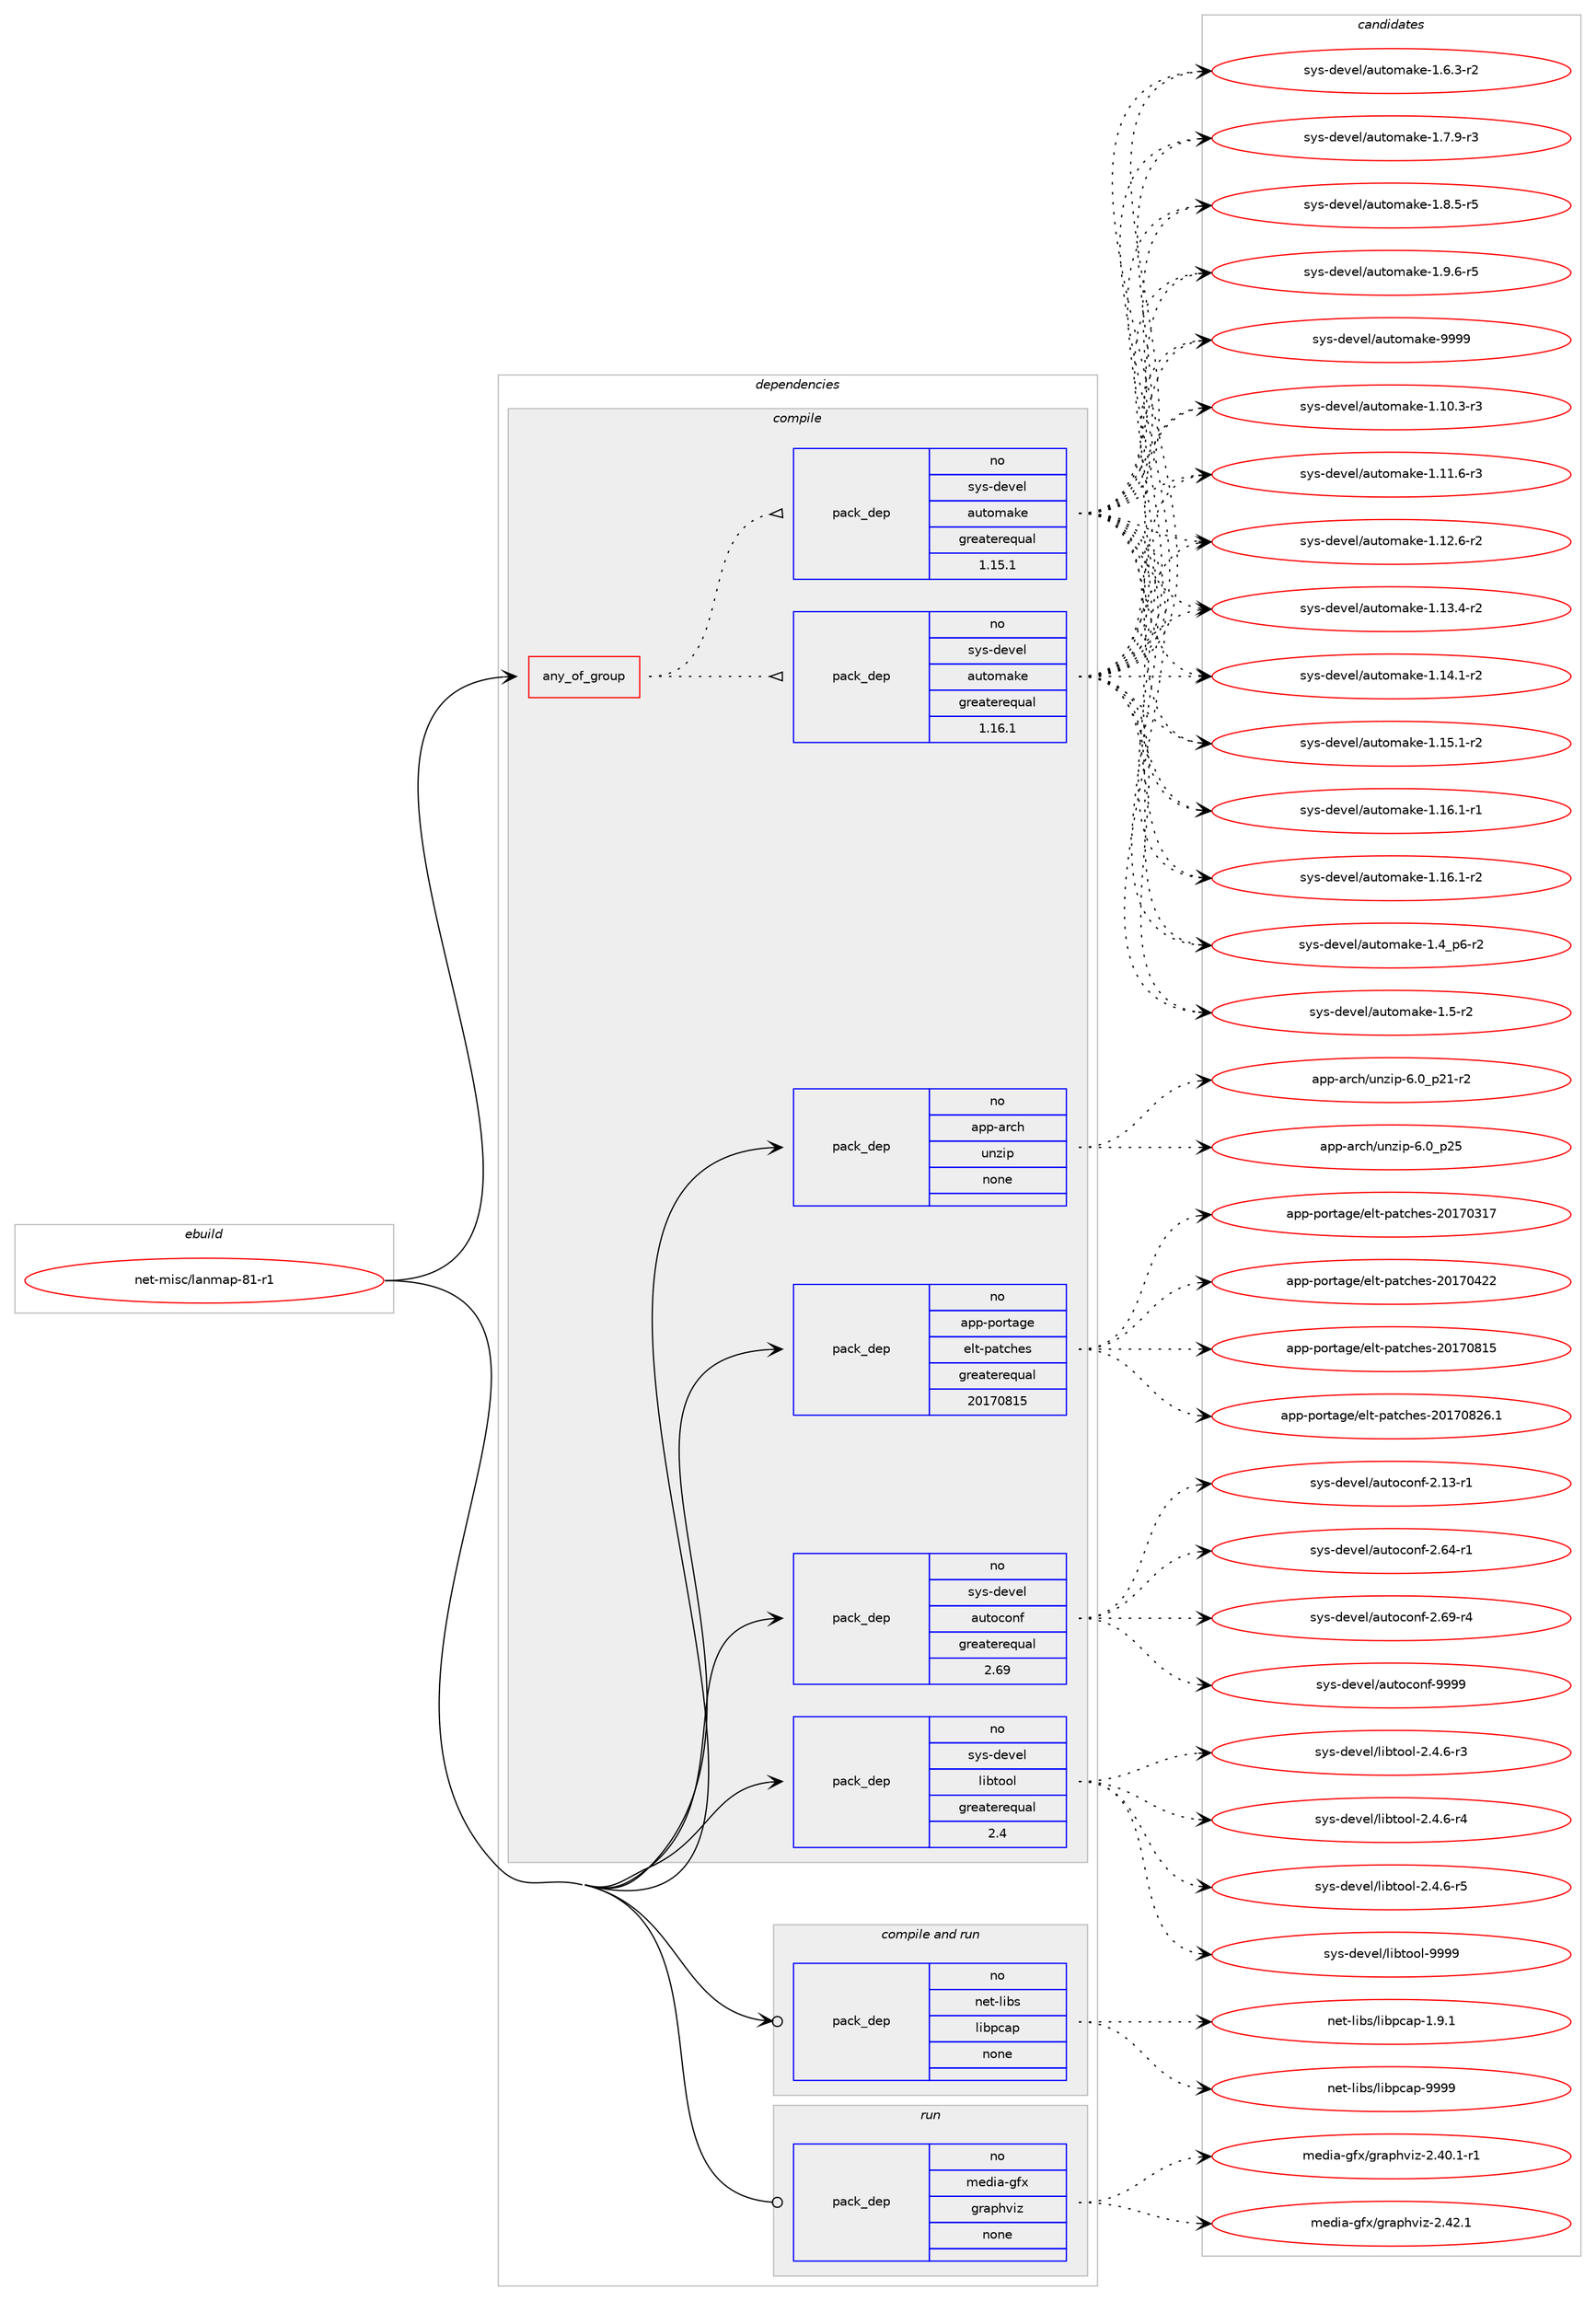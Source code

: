 digraph prolog {

# *************
# Graph options
# *************

newrank=true;
concentrate=true;
compound=true;
graph [rankdir=LR,fontname=Helvetica,fontsize=10,ranksep=1.5];#, ranksep=2.5, nodesep=0.2];
edge  [arrowhead=vee];
node  [fontname=Helvetica,fontsize=10];

# **********
# The ebuild
# **********

subgraph cluster_leftcol {
color=gray;
rank=same;
label=<<i>ebuild</i>>;
id [label="net-misc/lanmap-81-r1", color=red, width=4, href="../net-misc/lanmap-81-r1.svg"];
}

# ****************
# The dependencies
# ****************

subgraph cluster_midcol {
color=gray;
label=<<i>dependencies</i>>;
subgraph cluster_compile {
fillcolor="#eeeeee";
style=filled;
label=<<i>compile</i>>;
subgraph any14158 {
dependency833997 [label=<<TABLE BORDER="0" CELLBORDER="1" CELLSPACING="0" CELLPADDING="4"><TR><TD CELLPADDING="10">any_of_group</TD></TR></TABLE>>, shape=none, color=red];subgraph pack615956 {
dependency833998 [label=<<TABLE BORDER="0" CELLBORDER="1" CELLSPACING="0" CELLPADDING="4" WIDTH="220"><TR><TD ROWSPAN="6" CELLPADDING="30">pack_dep</TD></TR><TR><TD WIDTH="110">no</TD></TR><TR><TD>sys-devel</TD></TR><TR><TD>automake</TD></TR><TR><TD>greaterequal</TD></TR><TR><TD>1.16.1</TD></TR></TABLE>>, shape=none, color=blue];
}
dependency833997:e -> dependency833998:w [weight=20,style="dotted",arrowhead="oinv"];
subgraph pack615957 {
dependency833999 [label=<<TABLE BORDER="0" CELLBORDER="1" CELLSPACING="0" CELLPADDING="4" WIDTH="220"><TR><TD ROWSPAN="6" CELLPADDING="30">pack_dep</TD></TR><TR><TD WIDTH="110">no</TD></TR><TR><TD>sys-devel</TD></TR><TR><TD>automake</TD></TR><TR><TD>greaterequal</TD></TR><TR><TD>1.15.1</TD></TR></TABLE>>, shape=none, color=blue];
}
dependency833997:e -> dependency833999:w [weight=20,style="dotted",arrowhead="oinv"];
}
id:e -> dependency833997:w [weight=20,style="solid",arrowhead="vee"];
subgraph pack615958 {
dependency834000 [label=<<TABLE BORDER="0" CELLBORDER="1" CELLSPACING="0" CELLPADDING="4" WIDTH="220"><TR><TD ROWSPAN="6" CELLPADDING="30">pack_dep</TD></TR><TR><TD WIDTH="110">no</TD></TR><TR><TD>app-arch</TD></TR><TR><TD>unzip</TD></TR><TR><TD>none</TD></TR><TR><TD></TD></TR></TABLE>>, shape=none, color=blue];
}
id:e -> dependency834000:w [weight=20,style="solid",arrowhead="vee"];
subgraph pack615959 {
dependency834001 [label=<<TABLE BORDER="0" CELLBORDER="1" CELLSPACING="0" CELLPADDING="4" WIDTH="220"><TR><TD ROWSPAN="6" CELLPADDING="30">pack_dep</TD></TR><TR><TD WIDTH="110">no</TD></TR><TR><TD>app-portage</TD></TR><TR><TD>elt-patches</TD></TR><TR><TD>greaterequal</TD></TR><TR><TD>20170815</TD></TR></TABLE>>, shape=none, color=blue];
}
id:e -> dependency834001:w [weight=20,style="solid",arrowhead="vee"];
subgraph pack615960 {
dependency834002 [label=<<TABLE BORDER="0" CELLBORDER="1" CELLSPACING="0" CELLPADDING="4" WIDTH="220"><TR><TD ROWSPAN="6" CELLPADDING="30">pack_dep</TD></TR><TR><TD WIDTH="110">no</TD></TR><TR><TD>sys-devel</TD></TR><TR><TD>autoconf</TD></TR><TR><TD>greaterequal</TD></TR><TR><TD>2.69</TD></TR></TABLE>>, shape=none, color=blue];
}
id:e -> dependency834002:w [weight=20,style="solid",arrowhead="vee"];
subgraph pack615961 {
dependency834003 [label=<<TABLE BORDER="0" CELLBORDER="1" CELLSPACING="0" CELLPADDING="4" WIDTH="220"><TR><TD ROWSPAN="6" CELLPADDING="30">pack_dep</TD></TR><TR><TD WIDTH="110">no</TD></TR><TR><TD>sys-devel</TD></TR><TR><TD>libtool</TD></TR><TR><TD>greaterequal</TD></TR><TR><TD>2.4</TD></TR></TABLE>>, shape=none, color=blue];
}
id:e -> dependency834003:w [weight=20,style="solid",arrowhead="vee"];
}
subgraph cluster_compileandrun {
fillcolor="#eeeeee";
style=filled;
label=<<i>compile and run</i>>;
subgraph pack615962 {
dependency834004 [label=<<TABLE BORDER="0" CELLBORDER="1" CELLSPACING="0" CELLPADDING="4" WIDTH="220"><TR><TD ROWSPAN="6" CELLPADDING="30">pack_dep</TD></TR><TR><TD WIDTH="110">no</TD></TR><TR><TD>net-libs</TD></TR><TR><TD>libpcap</TD></TR><TR><TD>none</TD></TR><TR><TD></TD></TR></TABLE>>, shape=none, color=blue];
}
id:e -> dependency834004:w [weight=20,style="solid",arrowhead="odotvee"];
}
subgraph cluster_run {
fillcolor="#eeeeee";
style=filled;
label=<<i>run</i>>;
subgraph pack615963 {
dependency834005 [label=<<TABLE BORDER="0" CELLBORDER="1" CELLSPACING="0" CELLPADDING="4" WIDTH="220"><TR><TD ROWSPAN="6" CELLPADDING="30">pack_dep</TD></TR><TR><TD WIDTH="110">no</TD></TR><TR><TD>media-gfx</TD></TR><TR><TD>graphviz</TD></TR><TR><TD>none</TD></TR><TR><TD></TD></TR></TABLE>>, shape=none, color=blue];
}
id:e -> dependency834005:w [weight=20,style="solid",arrowhead="odot"];
}
}

# **************
# The candidates
# **************

subgraph cluster_choices {
rank=same;
color=gray;
label=<<i>candidates</i>>;

subgraph choice615956 {
color=black;
nodesep=1;
choice11512111545100101118101108479711711611110997107101454946494846514511451 [label="sys-devel/automake-1.10.3-r3", color=red, width=4,href="../sys-devel/automake-1.10.3-r3.svg"];
choice11512111545100101118101108479711711611110997107101454946494946544511451 [label="sys-devel/automake-1.11.6-r3", color=red, width=4,href="../sys-devel/automake-1.11.6-r3.svg"];
choice11512111545100101118101108479711711611110997107101454946495046544511450 [label="sys-devel/automake-1.12.6-r2", color=red, width=4,href="../sys-devel/automake-1.12.6-r2.svg"];
choice11512111545100101118101108479711711611110997107101454946495146524511450 [label="sys-devel/automake-1.13.4-r2", color=red, width=4,href="../sys-devel/automake-1.13.4-r2.svg"];
choice11512111545100101118101108479711711611110997107101454946495246494511450 [label="sys-devel/automake-1.14.1-r2", color=red, width=4,href="../sys-devel/automake-1.14.1-r2.svg"];
choice11512111545100101118101108479711711611110997107101454946495346494511450 [label="sys-devel/automake-1.15.1-r2", color=red, width=4,href="../sys-devel/automake-1.15.1-r2.svg"];
choice11512111545100101118101108479711711611110997107101454946495446494511449 [label="sys-devel/automake-1.16.1-r1", color=red, width=4,href="../sys-devel/automake-1.16.1-r1.svg"];
choice11512111545100101118101108479711711611110997107101454946495446494511450 [label="sys-devel/automake-1.16.1-r2", color=red, width=4,href="../sys-devel/automake-1.16.1-r2.svg"];
choice115121115451001011181011084797117116111109971071014549465295112544511450 [label="sys-devel/automake-1.4_p6-r2", color=red, width=4,href="../sys-devel/automake-1.4_p6-r2.svg"];
choice11512111545100101118101108479711711611110997107101454946534511450 [label="sys-devel/automake-1.5-r2", color=red, width=4,href="../sys-devel/automake-1.5-r2.svg"];
choice115121115451001011181011084797117116111109971071014549465446514511450 [label="sys-devel/automake-1.6.3-r2", color=red, width=4,href="../sys-devel/automake-1.6.3-r2.svg"];
choice115121115451001011181011084797117116111109971071014549465546574511451 [label="sys-devel/automake-1.7.9-r3", color=red, width=4,href="../sys-devel/automake-1.7.9-r3.svg"];
choice115121115451001011181011084797117116111109971071014549465646534511453 [label="sys-devel/automake-1.8.5-r5", color=red, width=4,href="../sys-devel/automake-1.8.5-r5.svg"];
choice115121115451001011181011084797117116111109971071014549465746544511453 [label="sys-devel/automake-1.9.6-r5", color=red, width=4,href="../sys-devel/automake-1.9.6-r5.svg"];
choice115121115451001011181011084797117116111109971071014557575757 [label="sys-devel/automake-9999", color=red, width=4,href="../sys-devel/automake-9999.svg"];
dependency833998:e -> choice11512111545100101118101108479711711611110997107101454946494846514511451:w [style=dotted,weight="100"];
dependency833998:e -> choice11512111545100101118101108479711711611110997107101454946494946544511451:w [style=dotted,weight="100"];
dependency833998:e -> choice11512111545100101118101108479711711611110997107101454946495046544511450:w [style=dotted,weight="100"];
dependency833998:e -> choice11512111545100101118101108479711711611110997107101454946495146524511450:w [style=dotted,weight="100"];
dependency833998:e -> choice11512111545100101118101108479711711611110997107101454946495246494511450:w [style=dotted,weight="100"];
dependency833998:e -> choice11512111545100101118101108479711711611110997107101454946495346494511450:w [style=dotted,weight="100"];
dependency833998:e -> choice11512111545100101118101108479711711611110997107101454946495446494511449:w [style=dotted,weight="100"];
dependency833998:e -> choice11512111545100101118101108479711711611110997107101454946495446494511450:w [style=dotted,weight="100"];
dependency833998:e -> choice115121115451001011181011084797117116111109971071014549465295112544511450:w [style=dotted,weight="100"];
dependency833998:e -> choice11512111545100101118101108479711711611110997107101454946534511450:w [style=dotted,weight="100"];
dependency833998:e -> choice115121115451001011181011084797117116111109971071014549465446514511450:w [style=dotted,weight="100"];
dependency833998:e -> choice115121115451001011181011084797117116111109971071014549465546574511451:w [style=dotted,weight="100"];
dependency833998:e -> choice115121115451001011181011084797117116111109971071014549465646534511453:w [style=dotted,weight="100"];
dependency833998:e -> choice115121115451001011181011084797117116111109971071014549465746544511453:w [style=dotted,weight="100"];
dependency833998:e -> choice115121115451001011181011084797117116111109971071014557575757:w [style=dotted,weight="100"];
}
subgraph choice615957 {
color=black;
nodesep=1;
choice11512111545100101118101108479711711611110997107101454946494846514511451 [label="sys-devel/automake-1.10.3-r3", color=red, width=4,href="../sys-devel/automake-1.10.3-r3.svg"];
choice11512111545100101118101108479711711611110997107101454946494946544511451 [label="sys-devel/automake-1.11.6-r3", color=red, width=4,href="../sys-devel/automake-1.11.6-r3.svg"];
choice11512111545100101118101108479711711611110997107101454946495046544511450 [label="sys-devel/automake-1.12.6-r2", color=red, width=4,href="../sys-devel/automake-1.12.6-r2.svg"];
choice11512111545100101118101108479711711611110997107101454946495146524511450 [label="sys-devel/automake-1.13.4-r2", color=red, width=4,href="../sys-devel/automake-1.13.4-r2.svg"];
choice11512111545100101118101108479711711611110997107101454946495246494511450 [label="sys-devel/automake-1.14.1-r2", color=red, width=4,href="../sys-devel/automake-1.14.1-r2.svg"];
choice11512111545100101118101108479711711611110997107101454946495346494511450 [label="sys-devel/automake-1.15.1-r2", color=red, width=4,href="../sys-devel/automake-1.15.1-r2.svg"];
choice11512111545100101118101108479711711611110997107101454946495446494511449 [label="sys-devel/automake-1.16.1-r1", color=red, width=4,href="../sys-devel/automake-1.16.1-r1.svg"];
choice11512111545100101118101108479711711611110997107101454946495446494511450 [label="sys-devel/automake-1.16.1-r2", color=red, width=4,href="../sys-devel/automake-1.16.1-r2.svg"];
choice115121115451001011181011084797117116111109971071014549465295112544511450 [label="sys-devel/automake-1.4_p6-r2", color=red, width=4,href="../sys-devel/automake-1.4_p6-r2.svg"];
choice11512111545100101118101108479711711611110997107101454946534511450 [label="sys-devel/automake-1.5-r2", color=red, width=4,href="../sys-devel/automake-1.5-r2.svg"];
choice115121115451001011181011084797117116111109971071014549465446514511450 [label="sys-devel/automake-1.6.3-r2", color=red, width=4,href="../sys-devel/automake-1.6.3-r2.svg"];
choice115121115451001011181011084797117116111109971071014549465546574511451 [label="sys-devel/automake-1.7.9-r3", color=red, width=4,href="../sys-devel/automake-1.7.9-r3.svg"];
choice115121115451001011181011084797117116111109971071014549465646534511453 [label="sys-devel/automake-1.8.5-r5", color=red, width=4,href="../sys-devel/automake-1.8.5-r5.svg"];
choice115121115451001011181011084797117116111109971071014549465746544511453 [label="sys-devel/automake-1.9.6-r5", color=red, width=4,href="../sys-devel/automake-1.9.6-r5.svg"];
choice115121115451001011181011084797117116111109971071014557575757 [label="sys-devel/automake-9999", color=red, width=4,href="../sys-devel/automake-9999.svg"];
dependency833999:e -> choice11512111545100101118101108479711711611110997107101454946494846514511451:w [style=dotted,weight="100"];
dependency833999:e -> choice11512111545100101118101108479711711611110997107101454946494946544511451:w [style=dotted,weight="100"];
dependency833999:e -> choice11512111545100101118101108479711711611110997107101454946495046544511450:w [style=dotted,weight="100"];
dependency833999:e -> choice11512111545100101118101108479711711611110997107101454946495146524511450:w [style=dotted,weight="100"];
dependency833999:e -> choice11512111545100101118101108479711711611110997107101454946495246494511450:w [style=dotted,weight="100"];
dependency833999:e -> choice11512111545100101118101108479711711611110997107101454946495346494511450:w [style=dotted,weight="100"];
dependency833999:e -> choice11512111545100101118101108479711711611110997107101454946495446494511449:w [style=dotted,weight="100"];
dependency833999:e -> choice11512111545100101118101108479711711611110997107101454946495446494511450:w [style=dotted,weight="100"];
dependency833999:e -> choice115121115451001011181011084797117116111109971071014549465295112544511450:w [style=dotted,weight="100"];
dependency833999:e -> choice11512111545100101118101108479711711611110997107101454946534511450:w [style=dotted,weight="100"];
dependency833999:e -> choice115121115451001011181011084797117116111109971071014549465446514511450:w [style=dotted,weight="100"];
dependency833999:e -> choice115121115451001011181011084797117116111109971071014549465546574511451:w [style=dotted,weight="100"];
dependency833999:e -> choice115121115451001011181011084797117116111109971071014549465646534511453:w [style=dotted,weight="100"];
dependency833999:e -> choice115121115451001011181011084797117116111109971071014549465746544511453:w [style=dotted,weight="100"];
dependency833999:e -> choice115121115451001011181011084797117116111109971071014557575757:w [style=dotted,weight="100"];
}
subgraph choice615958 {
color=black;
nodesep=1;
choice9711211245971149910447117110122105112455446489511250494511450 [label="app-arch/unzip-6.0_p21-r2", color=red, width=4,href="../app-arch/unzip-6.0_p21-r2.svg"];
choice971121124597114991044711711012210511245544648951125053 [label="app-arch/unzip-6.0_p25", color=red, width=4,href="../app-arch/unzip-6.0_p25.svg"];
dependency834000:e -> choice9711211245971149910447117110122105112455446489511250494511450:w [style=dotted,weight="100"];
dependency834000:e -> choice971121124597114991044711711012210511245544648951125053:w [style=dotted,weight="100"];
}
subgraph choice615959 {
color=black;
nodesep=1;
choice97112112451121111141169710310147101108116451129711699104101115455048495548514955 [label="app-portage/elt-patches-20170317", color=red, width=4,href="../app-portage/elt-patches-20170317.svg"];
choice97112112451121111141169710310147101108116451129711699104101115455048495548525050 [label="app-portage/elt-patches-20170422", color=red, width=4,href="../app-portage/elt-patches-20170422.svg"];
choice97112112451121111141169710310147101108116451129711699104101115455048495548564953 [label="app-portage/elt-patches-20170815", color=red, width=4,href="../app-portage/elt-patches-20170815.svg"];
choice971121124511211111411697103101471011081164511297116991041011154550484955485650544649 [label="app-portage/elt-patches-20170826.1", color=red, width=4,href="../app-portage/elt-patches-20170826.1.svg"];
dependency834001:e -> choice97112112451121111141169710310147101108116451129711699104101115455048495548514955:w [style=dotted,weight="100"];
dependency834001:e -> choice97112112451121111141169710310147101108116451129711699104101115455048495548525050:w [style=dotted,weight="100"];
dependency834001:e -> choice97112112451121111141169710310147101108116451129711699104101115455048495548564953:w [style=dotted,weight="100"];
dependency834001:e -> choice971121124511211111411697103101471011081164511297116991041011154550484955485650544649:w [style=dotted,weight="100"];
}
subgraph choice615960 {
color=black;
nodesep=1;
choice1151211154510010111810110847971171161119911111010245504649514511449 [label="sys-devel/autoconf-2.13-r1", color=red, width=4,href="../sys-devel/autoconf-2.13-r1.svg"];
choice1151211154510010111810110847971171161119911111010245504654524511449 [label="sys-devel/autoconf-2.64-r1", color=red, width=4,href="../sys-devel/autoconf-2.64-r1.svg"];
choice1151211154510010111810110847971171161119911111010245504654574511452 [label="sys-devel/autoconf-2.69-r4", color=red, width=4,href="../sys-devel/autoconf-2.69-r4.svg"];
choice115121115451001011181011084797117116111991111101024557575757 [label="sys-devel/autoconf-9999", color=red, width=4,href="../sys-devel/autoconf-9999.svg"];
dependency834002:e -> choice1151211154510010111810110847971171161119911111010245504649514511449:w [style=dotted,weight="100"];
dependency834002:e -> choice1151211154510010111810110847971171161119911111010245504654524511449:w [style=dotted,weight="100"];
dependency834002:e -> choice1151211154510010111810110847971171161119911111010245504654574511452:w [style=dotted,weight="100"];
dependency834002:e -> choice115121115451001011181011084797117116111991111101024557575757:w [style=dotted,weight="100"];
}
subgraph choice615961 {
color=black;
nodesep=1;
choice1151211154510010111810110847108105981161111111084550465246544511451 [label="sys-devel/libtool-2.4.6-r3", color=red, width=4,href="../sys-devel/libtool-2.4.6-r3.svg"];
choice1151211154510010111810110847108105981161111111084550465246544511452 [label="sys-devel/libtool-2.4.6-r4", color=red, width=4,href="../sys-devel/libtool-2.4.6-r4.svg"];
choice1151211154510010111810110847108105981161111111084550465246544511453 [label="sys-devel/libtool-2.4.6-r5", color=red, width=4,href="../sys-devel/libtool-2.4.6-r5.svg"];
choice1151211154510010111810110847108105981161111111084557575757 [label="sys-devel/libtool-9999", color=red, width=4,href="../sys-devel/libtool-9999.svg"];
dependency834003:e -> choice1151211154510010111810110847108105981161111111084550465246544511451:w [style=dotted,weight="100"];
dependency834003:e -> choice1151211154510010111810110847108105981161111111084550465246544511452:w [style=dotted,weight="100"];
dependency834003:e -> choice1151211154510010111810110847108105981161111111084550465246544511453:w [style=dotted,weight="100"];
dependency834003:e -> choice1151211154510010111810110847108105981161111111084557575757:w [style=dotted,weight="100"];
}
subgraph choice615962 {
color=black;
nodesep=1;
choice110101116451081059811547108105981129997112454946574649 [label="net-libs/libpcap-1.9.1", color=red, width=4,href="../net-libs/libpcap-1.9.1.svg"];
choice1101011164510810598115471081059811299971124557575757 [label="net-libs/libpcap-9999", color=red, width=4,href="../net-libs/libpcap-9999.svg"];
dependency834004:e -> choice110101116451081059811547108105981129997112454946574649:w [style=dotted,weight="100"];
dependency834004:e -> choice1101011164510810598115471081059811299971124557575757:w [style=dotted,weight="100"];
}
subgraph choice615963 {
color=black;
nodesep=1;
choice10910110010597451031021204710311497112104118105122455046524846494511449 [label="media-gfx/graphviz-2.40.1-r1", color=red, width=4,href="../media-gfx/graphviz-2.40.1-r1.svg"];
choice1091011001059745103102120471031149711210411810512245504652504649 [label="media-gfx/graphviz-2.42.1", color=red, width=4,href="../media-gfx/graphviz-2.42.1.svg"];
dependency834005:e -> choice10910110010597451031021204710311497112104118105122455046524846494511449:w [style=dotted,weight="100"];
dependency834005:e -> choice1091011001059745103102120471031149711210411810512245504652504649:w [style=dotted,weight="100"];
}
}

}
